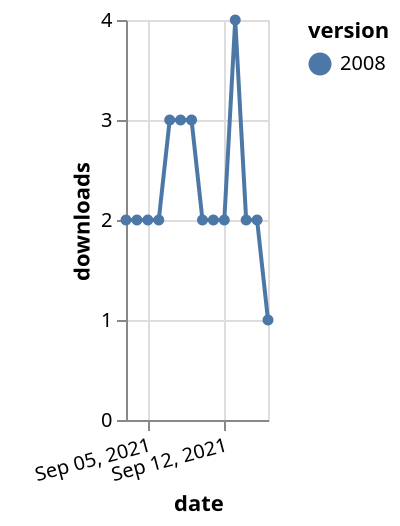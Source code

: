 {"$schema": "https://vega.github.io/schema/vega-lite/v5.json", "description": "A simple bar chart with embedded data.", "data": {"values": [{"date": "2021-09-03", "total": 2791, "delta": 2, "version": "2008"}, {"date": "2021-09-04", "total": 2793, "delta": 2, "version": "2008"}, {"date": "2021-09-05", "total": 2795, "delta": 2, "version": "2008"}, {"date": "2021-09-06", "total": 2797, "delta": 2, "version": "2008"}, {"date": "2021-09-07", "total": 2800, "delta": 3, "version": "2008"}, {"date": "2021-09-08", "total": 2803, "delta": 3, "version": "2008"}, {"date": "2021-09-09", "total": 2806, "delta": 3, "version": "2008"}, {"date": "2021-09-10", "total": 2808, "delta": 2, "version": "2008"}, {"date": "2021-09-11", "total": 2810, "delta": 2, "version": "2008"}, {"date": "2021-09-12", "total": 2812, "delta": 2, "version": "2008"}, {"date": "2021-09-13", "total": 2816, "delta": 4, "version": "2008"}, {"date": "2021-09-14", "total": 2818, "delta": 2, "version": "2008"}, {"date": "2021-09-15", "total": 2820, "delta": 2, "version": "2008"}, {"date": "2021-09-16", "total": 2821, "delta": 1, "version": "2008"}]}, "width": "container", "mark": {"type": "line", "point": {"filled": true}}, "encoding": {"x": {"field": "date", "type": "temporal", "timeUnit": "yearmonthdate", "title": "date", "axis": {"labelAngle": -15}}, "y": {"field": "delta", "type": "quantitative", "title": "downloads"}, "color": {"field": "version", "type": "nominal"}, "tooltip": {"field": "delta"}}}